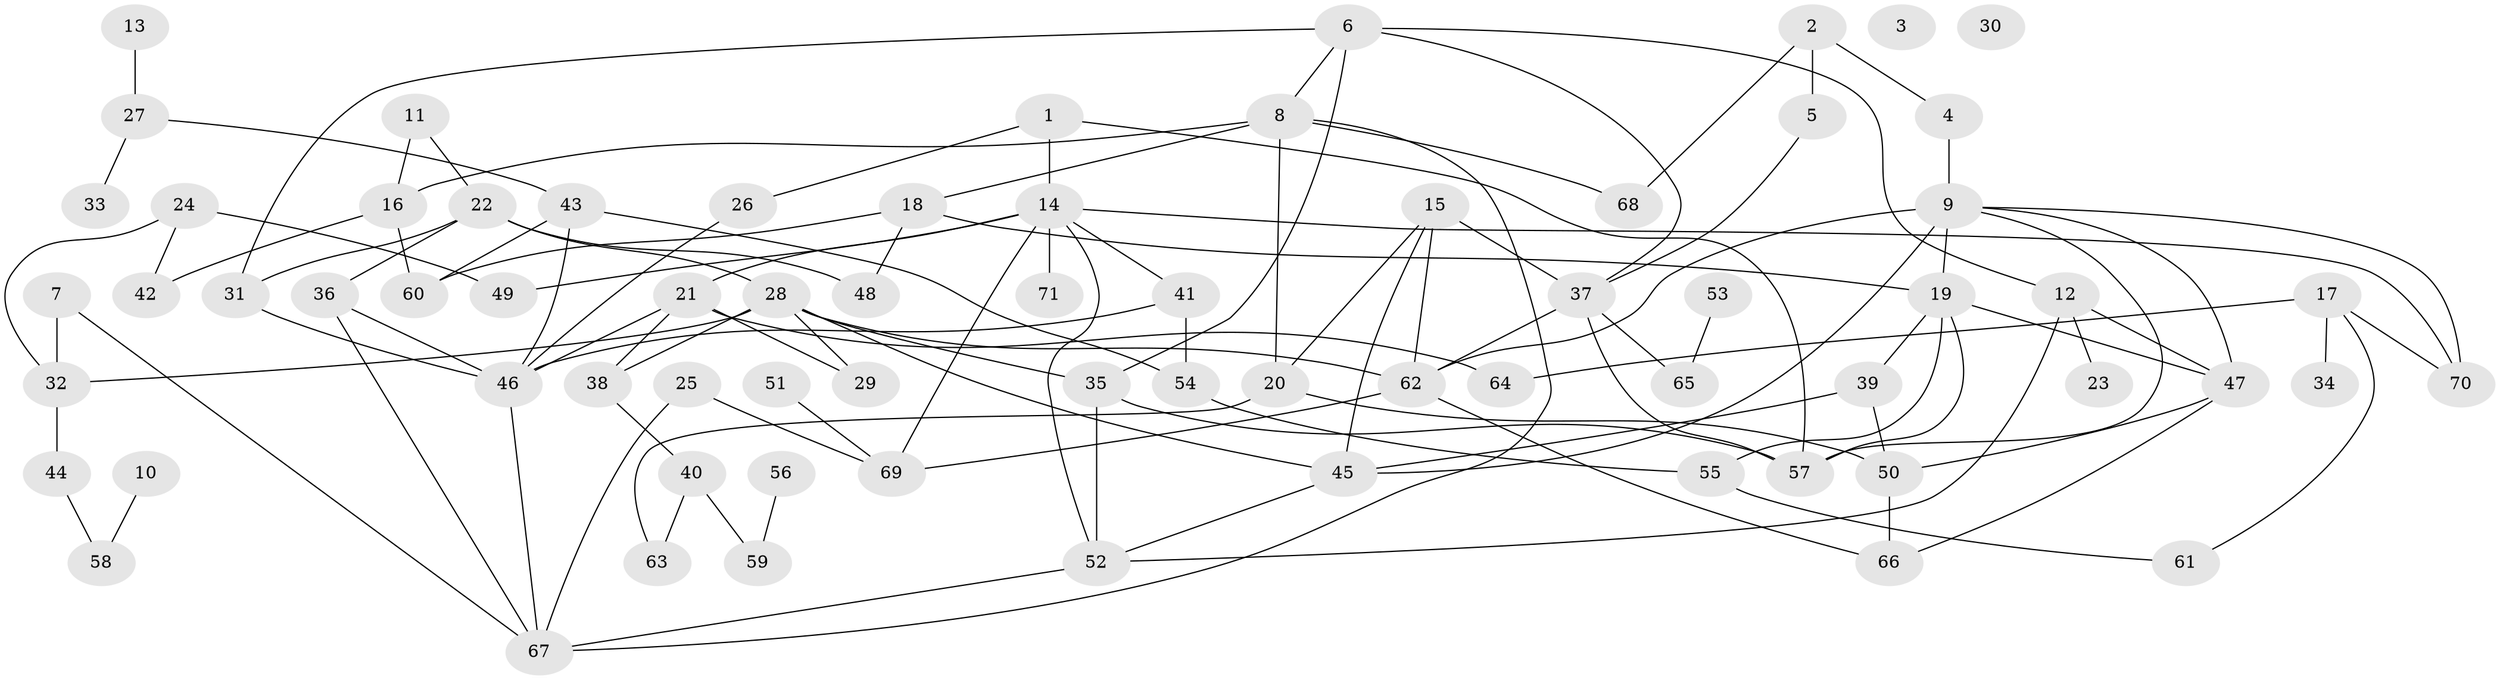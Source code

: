 // coarse degree distribution, {7: 0.058823529411764705, 12: 0.029411764705882353, 3: 0.23529411764705882, 8: 0.11764705882352941, 5: 0.11764705882352941, 2: 0.20588235294117646, 4: 0.058823529411764705, 1: 0.17647058823529413}
// Generated by graph-tools (version 1.1) at 2025/47/03/04/25 22:47:59]
// undirected, 71 vertices, 114 edges
graph export_dot {
  node [color=gray90,style=filled];
  1;
  2;
  3;
  4;
  5;
  6;
  7;
  8;
  9;
  10;
  11;
  12;
  13;
  14;
  15;
  16;
  17;
  18;
  19;
  20;
  21;
  22;
  23;
  24;
  25;
  26;
  27;
  28;
  29;
  30;
  31;
  32;
  33;
  34;
  35;
  36;
  37;
  38;
  39;
  40;
  41;
  42;
  43;
  44;
  45;
  46;
  47;
  48;
  49;
  50;
  51;
  52;
  53;
  54;
  55;
  56;
  57;
  58;
  59;
  60;
  61;
  62;
  63;
  64;
  65;
  66;
  67;
  68;
  69;
  70;
  71;
  1 -- 14;
  1 -- 26;
  1 -- 57;
  2 -- 4;
  2 -- 5;
  2 -- 68;
  4 -- 9;
  5 -- 37;
  6 -- 8;
  6 -- 12;
  6 -- 31;
  6 -- 35;
  6 -- 37;
  7 -- 32;
  7 -- 67;
  8 -- 16;
  8 -- 18;
  8 -- 20;
  8 -- 67;
  8 -- 68;
  9 -- 19;
  9 -- 45;
  9 -- 47;
  9 -- 57;
  9 -- 62;
  9 -- 70;
  10 -- 58;
  11 -- 16;
  11 -- 22;
  12 -- 23;
  12 -- 47;
  12 -- 52;
  13 -- 27;
  14 -- 21;
  14 -- 41;
  14 -- 49;
  14 -- 52;
  14 -- 69;
  14 -- 70;
  14 -- 71;
  15 -- 20;
  15 -- 37;
  15 -- 45;
  15 -- 62;
  16 -- 42;
  16 -- 60;
  17 -- 34;
  17 -- 61;
  17 -- 64;
  17 -- 70;
  18 -- 19;
  18 -- 48;
  18 -- 60;
  19 -- 39;
  19 -- 47;
  19 -- 55;
  19 -- 57;
  20 -- 50;
  20 -- 63;
  21 -- 29;
  21 -- 38;
  21 -- 46;
  21 -- 64;
  22 -- 28;
  22 -- 31;
  22 -- 36;
  22 -- 48;
  24 -- 32;
  24 -- 42;
  24 -- 49;
  25 -- 67;
  25 -- 69;
  26 -- 46;
  27 -- 33;
  27 -- 43;
  28 -- 29;
  28 -- 32;
  28 -- 35;
  28 -- 38;
  28 -- 45;
  28 -- 62;
  31 -- 46;
  32 -- 44;
  35 -- 52;
  35 -- 57;
  36 -- 46;
  36 -- 67;
  37 -- 57;
  37 -- 62;
  37 -- 65;
  38 -- 40;
  39 -- 45;
  39 -- 50;
  40 -- 59;
  40 -- 63;
  41 -- 46;
  41 -- 54;
  43 -- 46;
  43 -- 54;
  43 -- 60;
  44 -- 58;
  45 -- 52;
  46 -- 67;
  47 -- 50;
  47 -- 66;
  50 -- 66;
  51 -- 69;
  52 -- 67;
  53 -- 65;
  54 -- 55;
  55 -- 61;
  56 -- 59;
  62 -- 66;
  62 -- 69;
}
